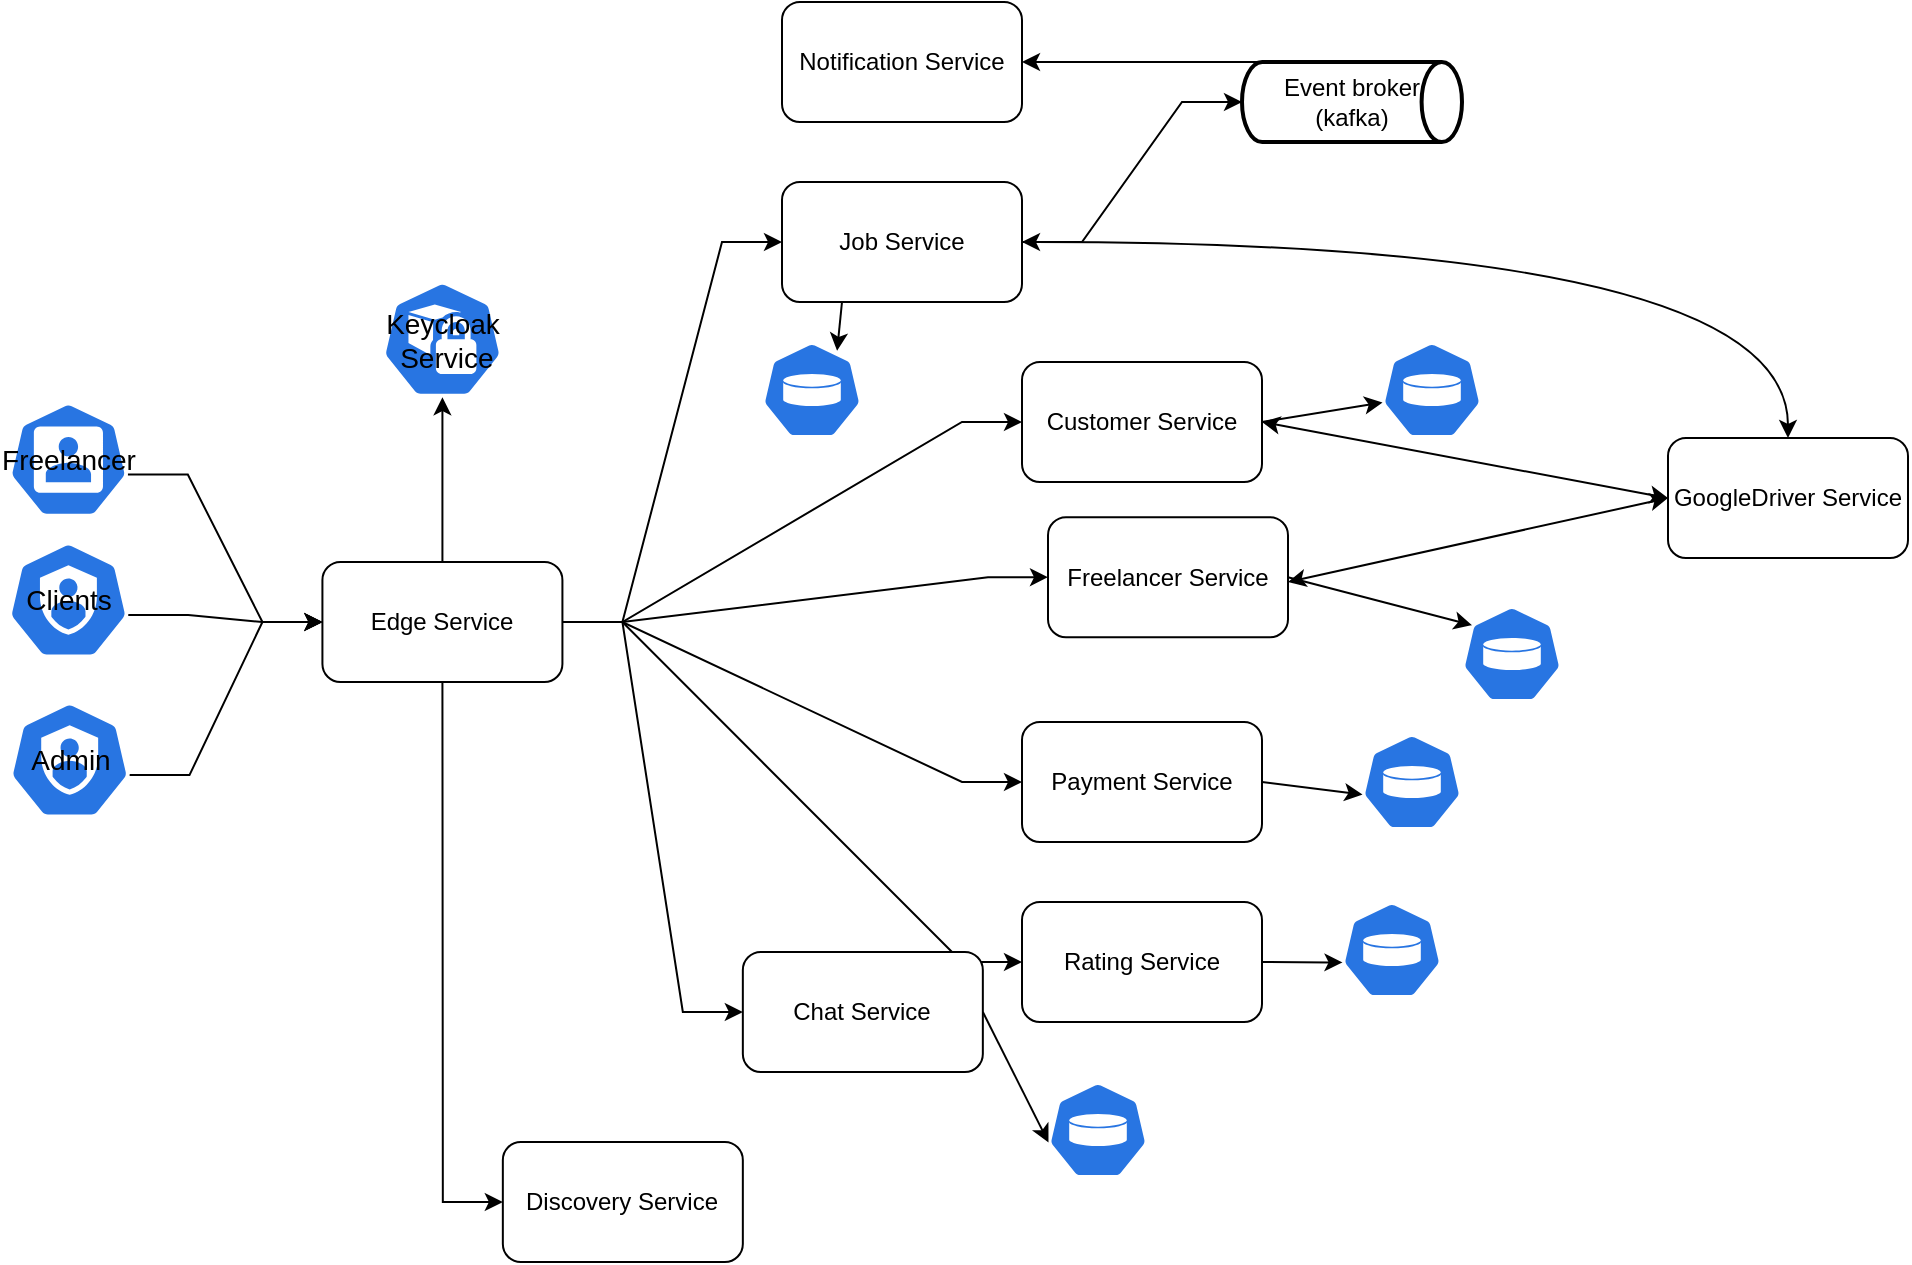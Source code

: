 <mxfile version="23.1.2" type="github">
  <diagram name="Страница — 1" id="Il09f_JZnOJmlo6yiQQx">
    <mxGraphModel dx="2670" dy="746" grid="1" gridSize="10" guides="1" tooltips="1" connect="1" arrows="1" fold="1" page="1" pageScale="1" pageWidth="827" pageHeight="1169" math="0" shadow="0">
      <root>
        <mxCell id="0" />
        <mxCell id="1" parent="0" />
        <mxCell id="KAlhx2F8nlkhRq3qYL2v-13" style="edgeStyle=entityRelationEdgeStyle;rounded=0;orthogonalLoop=1;jettySize=auto;html=1;exitX=0.995;exitY=0.63;exitDx=0;exitDy=0;exitPerimeter=0;entryX=0;entryY=0.5;entryDx=0;entryDy=0;" parent="1" source="KAlhx2F8nlkhRq3qYL2v-1" target="KAlhx2F8nlkhRq3qYL2v-12" edge="1">
          <mxGeometry relative="1" as="geometry" />
        </mxCell>
        <mxCell id="KAlhx2F8nlkhRq3qYL2v-1" value="&lt;font style=&quot;font-size: 14px;&quot;&gt;Freelancer&lt;/font&gt;" style="aspect=fixed;sketch=0;html=1;dashed=0;whitespace=wrap;fillColor=#2875E2;strokeColor=#ffffff;points=[[0.005,0.63,0],[0.1,0.2,0],[0.9,0.2,0],[0.5,0,0],[0.995,0.63,0],[0.72,0.99,0],[0.5,1,0],[0.28,0.99,0]];shape=mxgraph.kubernetes.icon2;prIcon=user" parent="1" vertex="1">
          <mxGeometry x="-769.79" y="250" width="60" height="57.6" as="geometry" />
        </mxCell>
        <mxCell id="KAlhx2F8nlkhRq3qYL2v-15" style="edgeStyle=entityRelationEdgeStyle;rounded=0;orthogonalLoop=1;jettySize=auto;html=1;exitX=0.995;exitY=0.63;exitDx=0;exitDy=0;exitPerimeter=0;entryX=0;entryY=0.5;entryDx=0;entryDy=0;" parent="1" source="KAlhx2F8nlkhRq3qYL2v-2" target="KAlhx2F8nlkhRq3qYL2v-12" edge="1">
          <mxGeometry relative="1" as="geometry" />
        </mxCell>
        <mxCell id="KAlhx2F8nlkhRq3qYL2v-2" value="&lt;font style=&quot;font-size: 14px;&quot;&gt;Clients&lt;/font&gt;" style="aspect=fixed;sketch=0;html=1;dashed=0;whitespace=wrap;fillColor=#2875E2;strokeColor=#ffffff;points=[[0.005,0.63,0],[0.1,0.2,0],[0.9,0.2,0],[0.5,0,0],[0.995,0.63,0],[0.72,0.99,0],[0.5,1,0],[0.28,0.99,0]];shape=mxgraph.kubernetes.icon2;prIcon=sa" parent="1" vertex="1">
          <mxGeometry x="-770.0" y="320" width="60.42" height="58" as="geometry" />
        </mxCell>
        <mxCell id="KAlhx2F8nlkhRq3qYL2v-16" style="edgeStyle=entityRelationEdgeStyle;rounded=0;orthogonalLoop=1;jettySize=auto;html=1;exitX=0.995;exitY=0.63;exitDx=0;exitDy=0;exitPerimeter=0;entryX=0;entryY=0.5;entryDx=0;entryDy=0;" parent="1" source="KAlhx2F8nlkhRq3qYL2v-3" target="KAlhx2F8nlkhRq3qYL2v-12" edge="1">
          <mxGeometry relative="1" as="geometry" />
        </mxCell>
        <mxCell id="KAlhx2F8nlkhRq3qYL2v-3" value="&lt;font style=&quot;font-size: 14px;&quot;&gt;Admin&lt;/font&gt;" style="aspect=fixed;sketch=0;html=1;dashed=0;whitespace=wrap;fillColor=#2875E2;strokeColor=#ffffff;points=[[0.005,0.63,0],[0.1,0.2,0],[0.9,0.2,0],[0.5,0,0],[0.995,0.63,0],[0.72,0.99,0],[0.5,1,0],[0.28,0.99,0]];shape=mxgraph.kubernetes.icon2;prIcon=sa" parent="1" vertex="1">
          <mxGeometry x="-769.37" y="400" width="60.42" height="58" as="geometry" />
        </mxCell>
        <mxCell id="KAlhx2F8nlkhRq3qYL2v-5" value="" style="aspect=fixed;sketch=0;html=1;dashed=0;whitespace=wrap;fillColor=#2875E2;strokeColor=#ffffff;points=[[0.005,0.63,0],[0.1,0.2,0],[0.9,0.2,0],[0.5,0,0],[0.995,0.63,0],[0.72,0.99,0],[0.5,1,0],[0.28,0.99,0]];shape=mxgraph.kubernetes.icon2;prIcon=vol" parent="1" vertex="1">
          <mxGeometry x="-393" y="220" width="50" height="48" as="geometry" />
        </mxCell>
        <mxCell id="KAlhx2F8nlkhRq3qYL2v-34" style="edgeStyle=entityRelationEdgeStyle;rounded=0;orthogonalLoop=1;jettySize=auto;html=1;exitX=0.25;exitY=1;exitDx=0;exitDy=0;entryX=0;entryY=0.5;entryDx=0;entryDy=0;" parent="1" source="KAlhx2F8nlkhRq3qYL2v-12" target="KAlhx2F8nlkhRq3qYL2v-24" edge="1">
          <mxGeometry relative="1" as="geometry" />
        </mxCell>
        <mxCell id="wgMH-Wj2FU-8Tyl37wwq-6" style="edgeStyle=entityRelationEdgeStyle;rounded=0;orthogonalLoop=1;jettySize=auto;html=1;exitX=1;exitY=0.25;exitDx=0;exitDy=0;entryX=0;entryY=0.5;entryDx=0;entryDy=0;" edge="1" parent="1" target="KAlhx2F8nlkhRq3qYL2v-23">
          <mxGeometry relative="1" as="geometry">
            <mxPoint x="-492.79" y="360" as="sourcePoint" />
            <mxPoint x="-373" y="205" as="targetPoint" />
          </mxGeometry>
        </mxCell>
        <mxCell id="wgMH-Wj2FU-8Tyl37wwq-7" style="edgeStyle=entityRelationEdgeStyle;rounded=0;orthogonalLoop=1;jettySize=auto;html=1;exitX=1;exitY=0.25;exitDx=0;exitDy=0;entryX=0;entryY=0.5;entryDx=0;entryDy=0;" edge="1" parent="1" target="KAlhx2F8nlkhRq3qYL2v-20">
          <mxGeometry relative="1" as="geometry">
            <mxPoint x="-492.79" y="360" as="sourcePoint" />
            <mxPoint x="-373" y="275" as="targetPoint" />
          </mxGeometry>
        </mxCell>
        <mxCell id="wgMH-Wj2FU-8Tyl37wwq-8" style="edgeStyle=entityRelationEdgeStyle;rounded=0;orthogonalLoop=1;jettySize=auto;html=1;exitX=1;exitY=0.5;exitDx=0;exitDy=0;" edge="1" parent="1" source="KAlhx2F8nlkhRq3qYL2v-12" target="KAlhx2F8nlkhRq3qYL2v-22">
          <mxGeometry relative="1" as="geometry" />
        </mxCell>
        <mxCell id="wgMH-Wj2FU-8Tyl37wwq-9" style="edgeStyle=entityRelationEdgeStyle;rounded=0;orthogonalLoop=1;jettySize=auto;html=1;exitX=1;exitY=0.5;exitDx=0;exitDy=0;entryX=0;entryY=0.5;entryDx=0;entryDy=0;" edge="1" parent="1" source="KAlhx2F8nlkhRq3qYL2v-12" target="KAlhx2F8nlkhRq3qYL2v-18">
          <mxGeometry relative="1" as="geometry" />
        </mxCell>
        <mxCell id="wgMH-Wj2FU-8Tyl37wwq-12" style="edgeStyle=entityRelationEdgeStyle;rounded=0;orthogonalLoop=1;jettySize=auto;html=1;exitX=1;exitY=0.5;exitDx=0;exitDy=0;entryX=0;entryY=0.5;entryDx=0;entryDy=0;" edge="1" parent="1" source="KAlhx2F8nlkhRq3qYL2v-12" target="KAlhx2F8nlkhRq3qYL2v-19">
          <mxGeometry relative="1" as="geometry" />
        </mxCell>
        <mxCell id="wgMH-Wj2FU-8Tyl37wwq-13" style="edgeStyle=entityRelationEdgeStyle;rounded=0;orthogonalLoop=1;jettySize=auto;html=1;exitX=1;exitY=0.5;exitDx=0;exitDy=0;entryX=0;entryY=0.5;entryDx=0;entryDy=0;" edge="1" parent="1" source="KAlhx2F8nlkhRq3qYL2v-12" target="KAlhx2F8nlkhRq3qYL2v-21">
          <mxGeometry relative="1" as="geometry" />
        </mxCell>
        <mxCell id="KAlhx2F8nlkhRq3qYL2v-12" value="Edge Service" style="rounded=1;whiteSpace=wrap;html=1;" parent="1" vertex="1">
          <mxGeometry x="-612.79" y="330" width="120" height="60" as="geometry" />
        </mxCell>
        <mxCell id="KAlhx2F8nlkhRq3qYL2v-17" value="Notification Service&lt;br&gt;" style="rounded=1;whiteSpace=wrap;html=1;" parent="1" vertex="1">
          <mxGeometry x="-383" y="50" width="120" height="60" as="geometry" />
        </mxCell>
        <mxCell id="KAlhx2F8nlkhRq3qYL2v-18" value="Payment Service" style="rounded=1;whiteSpace=wrap;html=1;" parent="1" vertex="1">
          <mxGeometry x="-263" y="410" width="120" height="60" as="geometry" />
        </mxCell>
        <mxCell id="KAlhx2F8nlkhRq3qYL2v-19" value="Rating Service" style="rounded=1;whiteSpace=wrap;html=1;" parent="1" vertex="1">
          <mxGeometry x="-263" y="500" width="120" height="60" as="geometry" />
        </mxCell>
        <mxCell id="KAlhx2F8nlkhRq3qYL2v-20" value="Customer Service" style="rounded=1;whiteSpace=wrap;html=1;" parent="1" vertex="1">
          <mxGeometry x="-263" y="230" width="120" height="60" as="geometry" />
        </mxCell>
        <mxCell id="KAlhx2F8nlkhRq3qYL2v-21" value="Freelancer Service" style="rounded=1;whiteSpace=wrap;html=1;" parent="1" vertex="1">
          <mxGeometry x="-250" y="307.6" width="120" height="60" as="geometry" />
        </mxCell>
        <mxCell id="KAlhx2F8nlkhRq3qYL2v-22" value="Chat Service" style="rounded=1;whiteSpace=wrap;html=1;" parent="1" vertex="1">
          <mxGeometry x="-402.58" y="525" width="120" height="60" as="geometry" />
        </mxCell>
        <mxCell id="KAlhx2F8nlkhRq3qYL2v-23" value="Job Service" style="rounded=1;whiteSpace=wrap;html=1;" parent="1" vertex="1">
          <mxGeometry x="-383" y="140" width="120" height="60" as="geometry" />
        </mxCell>
        <mxCell id="KAlhx2F8nlkhRq3qYL2v-24" value="Discovery Service" style="rounded=1;whiteSpace=wrap;html=1;" parent="1" vertex="1">
          <mxGeometry x="-522.58" y="620" width="120" height="60" as="geometry" />
        </mxCell>
        <mxCell id="KAlhx2F8nlkhRq3qYL2v-35" value="&lt;font style=&quot;font-size: 14px;&quot;&gt;Keycloak&lt;br&gt;&amp;nbsp;Service&lt;/font&gt;" style="aspect=fixed;sketch=0;html=1;dashed=0;whitespace=wrap;fillColor=#2875E2;strokeColor=#ffffff;points=[[0.005,0.63,0],[0.1,0.2,0],[0.9,0.2,0],[0.5,0,0],[0.995,0.63,0],[0.72,0.99,0],[0.5,1,0],[0.28,0.99,0]];shape=mxgraph.kubernetes.icon2;prIcon=psp" parent="1" vertex="1">
          <mxGeometry x="-583" y="189.6" width="60.42" height="58" as="geometry" />
        </mxCell>
        <mxCell id="KAlhx2F8nlkhRq3qYL2v-37" style="edgeStyle=none;rounded=0;orthogonalLoop=1;jettySize=auto;html=1;exitX=0.5;exitY=0;exitDx=0;exitDy=0;entryX=0.5;entryY=1;entryDx=0;entryDy=0;entryPerimeter=0;" parent="1" source="KAlhx2F8nlkhRq3qYL2v-12" target="KAlhx2F8nlkhRq3qYL2v-35" edge="1">
          <mxGeometry relative="1" as="geometry" />
        </mxCell>
        <mxCell id="wgMH-Wj2FU-8Tyl37wwq-18" style="edgeStyle=entityRelationEdgeStyle;rounded=0;orthogonalLoop=1;jettySize=auto;html=1;exitX=0.5;exitY=0;exitDx=0;exitDy=0;exitPerimeter=0;" edge="1" parent="1" source="KAlhx2F8nlkhRq3qYL2v-39" target="KAlhx2F8nlkhRq3qYL2v-17">
          <mxGeometry relative="1" as="geometry" />
        </mxCell>
        <mxCell id="KAlhx2F8nlkhRq3qYL2v-39" value="Event broker&lt;br&gt;(kafka)" style="strokeWidth=2;html=1;shape=mxgraph.flowchart.direct_data;whiteSpace=wrap;" parent="1" vertex="1">
          <mxGeometry x="-153" y="80" width="110" height="40" as="geometry" />
        </mxCell>
        <mxCell id="wgMH-Wj2FU-8Tyl37wwq-14" style="edgeStyle=entityRelationEdgeStyle;rounded=0;orthogonalLoop=1;jettySize=auto;html=1;exitX=1;exitY=0.5;exitDx=0;exitDy=0;entryX=0;entryY=0.5;entryDx=0;entryDy=0;entryPerimeter=0;" edge="1" parent="1" source="KAlhx2F8nlkhRq3qYL2v-23" target="KAlhx2F8nlkhRq3qYL2v-39">
          <mxGeometry relative="1" as="geometry" />
        </mxCell>
        <mxCell id="wgMH-Wj2FU-8Tyl37wwq-20" style="edgeStyle=none;rounded=0;orthogonalLoop=1;jettySize=auto;html=1;exitX=0.25;exitY=1;exitDx=0;exitDy=0;entryX=0.751;entryY=0.092;entryDx=0;entryDy=0;entryPerimeter=0;" edge="1" parent="1" source="KAlhx2F8nlkhRq3qYL2v-23" target="KAlhx2F8nlkhRq3qYL2v-5">
          <mxGeometry relative="1" as="geometry" />
        </mxCell>
        <mxCell id="wgMH-Wj2FU-8Tyl37wwq-21" value="" style="aspect=fixed;sketch=0;html=1;dashed=0;whitespace=wrap;fillColor=#2875E2;strokeColor=#ffffff;points=[[0.005,0.63,0],[0.1,0.2,0],[0.9,0.2,0],[0.5,0,0],[0.995,0.63,0],[0.72,0.99,0],[0.5,1,0],[0.28,0.99,0]];shape=mxgraph.kubernetes.icon2;prIcon=vol" vertex="1" parent="1">
          <mxGeometry x="-83" y="220" width="50" height="48" as="geometry" />
        </mxCell>
        <mxCell id="wgMH-Wj2FU-8Tyl37wwq-22" value="" style="aspect=fixed;sketch=0;html=1;dashed=0;whitespace=wrap;fillColor=#2875E2;strokeColor=#ffffff;points=[[0.005,0.63,0],[0.1,0.2,0],[0.9,0.2,0],[0.5,0,0],[0.995,0.63,0],[0.72,0.99,0],[0.5,1,0],[0.28,0.99,0]];shape=mxgraph.kubernetes.icon2;prIcon=vol" vertex="1" parent="1">
          <mxGeometry x="-250" y="590" width="50" height="48" as="geometry" />
        </mxCell>
        <mxCell id="wgMH-Wj2FU-8Tyl37wwq-23" value="" style="aspect=fixed;sketch=0;html=1;dashed=0;whitespace=wrap;fillColor=#2875E2;strokeColor=#ffffff;points=[[0.005,0.63,0],[0.1,0.2,0],[0.9,0.2,0],[0.5,0,0],[0.995,0.63,0],[0.72,0.99,0],[0.5,1,0],[0.28,0.99,0]];shape=mxgraph.kubernetes.icon2;prIcon=vol" vertex="1" parent="1">
          <mxGeometry x="-93" y="416" width="50" height="48" as="geometry" />
        </mxCell>
        <mxCell id="wgMH-Wj2FU-8Tyl37wwq-24" value="" style="aspect=fixed;sketch=0;html=1;dashed=0;whitespace=wrap;fillColor=#2875E2;strokeColor=#ffffff;points=[[0.005,0.63,0],[0.1,0.2,0],[0.9,0.2,0],[0.5,0,0],[0.995,0.63,0],[0.72,0.99,0],[0.5,1,0],[0.28,0.99,0]];shape=mxgraph.kubernetes.icon2;prIcon=vol" vertex="1" parent="1">
          <mxGeometry x="-103" y="500" width="50" height="48" as="geometry" />
        </mxCell>
        <mxCell id="wgMH-Wj2FU-8Tyl37wwq-25" value="" style="aspect=fixed;sketch=0;html=1;dashed=0;whitespace=wrap;fillColor=#2875E2;strokeColor=#ffffff;points=[[0.005,0.63,0],[0.1,0.2,0],[0.9,0.2,0],[0.5,0,0],[0.995,0.63,0],[0.72,0.99,0],[0.5,1,0],[0.28,0.99,0]];shape=mxgraph.kubernetes.icon2;prIcon=vol" vertex="1" parent="1">
          <mxGeometry x="-43" y="352" width="50" height="48" as="geometry" />
        </mxCell>
        <mxCell id="wgMH-Wj2FU-8Tyl37wwq-27" style="edgeStyle=none;rounded=0;orthogonalLoop=1;jettySize=auto;html=1;exitX=1;exitY=0.5;exitDx=0;exitDy=0;entryX=0.005;entryY=0.63;entryDx=0;entryDy=0;entryPerimeter=0;" edge="1" parent="1" source="KAlhx2F8nlkhRq3qYL2v-19" target="wgMH-Wj2FU-8Tyl37wwq-24">
          <mxGeometry relative="1" as="geometry" />
        </mxCell>
        <mxCell id="wgMH-Wj2FU-8Tyl37wwq-28" style="edgeStyle=none;rounded=0;orthogonalLoop=1;jettySize=auto;html=1;exitX=1;exitY=0.5;exitDx=0;exitDy=0;entryX=0.005;entryY=0.63;entryDx=0;entryDy=0;entryPerimeter=0;" edge="1" parent="1" source="KAlhx2F8nlkhRq3qYL2v-18" target="wgMH-Wj2FU-8Tyl37wwq-23">
          <mxGeometry relative="1" as="geometry" />
        </mxCell>
        <mxCell id="wgMH-Wj2FU-8Tyl37wwq-29" style="edgeStyle=none;rounded=0;orthogonalLoop=1;jettySize=auto;html=1;exitX=1;exitY=0.5;exitDx=0;exitDy=0;entryX=0.005;entryY=0.63;entryDx=0;entryDy=0;entryPerimeter=0;" edge="1" parent="1" source="KAlhx2F8nlkhRq3qYL2v-22" target="wgMH-Wj2FU-8Tyl37wwq-22">
          <mxGeometry relative="1" as="geometry" />
        </mxCell>
        <mxCell id="wgMH-Wj2FU-8Tyl37wwq-30" style="edgeStyle=none;rounded=0;orthogonalLoop=1;jettySize=auto;html=1;exitX=1;exitY=0.5;exitDx=0;exitDy=0;entryX=0.005;entryY=0.63;entryDx=0;entryDy=0;entryPerimeter=0;" edge="1" parent="1" source="KAlhx2F8nlkhRq3qYL2v-20" target="wgMH-Wj2FU-8Tyl37wwq-21">
          <mxGeometry relative="1" as="geometry" />
        </mxCell>
        <mxCell id="wgMH-Wj2FU-8Tyl37wwq-31" value="GoogleDriver Service&lt;br&gt;" style="rounded=1;whiteSpace=wrap;html=1;" vertex="1" parent="1">
          <mxGeometry x="60" y="268" width="120" height="60" as="geometry" />
        </mxCell>
        <mxCell id="wgMH-Wj2FU-8Tyl37wwq-34" style="edgeStyle=none;rounded=0;orthogonalLoop=1;jettySize=auto;html=1;exitX=1;exitY=0.5;exitDx=0;exitDy=0;entryX=0.1;entryY=0.2;entryDx=0;entryDy=0;entryPerimeter=0;" edge="1" parent="1" source="KAlhx2F8nlkhRq3qYL2v-21" target="wgMH-Wj2FU-8Tyl37wwq-25">
          <mxGeometry relative="1" as="geometry" />
        </mxCell>
        <mxCell id="wgMH-Wj2FU-8Tyl37wwq-36" value="" style="endArrow=classic;startArrow=classic;html=1;rounded=0;entryX=0;entryY=0.5;entryDx=0;entryDy=0;exitX=1;exitY=0.5;exitDx=0;exitDy=0;" edge="1" parent="1" source="KAlhx2F8nlkhRq3qYL2v-20" target="wgMH-Wj2FU-8Tyl37wwq-31">
          <mxGeometry width="50" height="50" relative="1" as="geometry">
            <mxPoint x="-60" y="330" as="sourcePoint" />
            <mxPoint x="-10" y="280" as="targetPoint" />
          </mxGeometry>
        </mxCell>
        <mxCell id="wgMH-Wj2FU-8Tyl37wwq-37" value="" style="endArrow=classic;startArrow=classic;html=1;rounded=0;entryX=0;entryY=0.5;entryDx=0;entryDy=0;" edge="1" parent="1" target="wgMH-Wj2FU-8Tyl37wwq-31">
          <mxGeometry width="50" height="50" relative="1" as="geometry">
            <mxPoint x="-130" y="340" as="sourcePoint" />
            <mxPoint x="-20" y="300" as="targetPoint" />
          </mxGeometry>
        </mxCell>
        <mxCell id="wgMH-Wj2FU-8Tyl37wwq-38" value="" style="endArrow=classic;startArrow=classic;html=1;rounded=0;exitX=1;exitY=0.5;exitDx=0;exitDy=0;entryX=0.5;entryY=0;entryDx=0;entryDy=0;edgeStyle=orthogonalEdgeStyle;curved=1;" edge="1" parent="1" source="KAlhx2F8nlkhRq3qYL2v-23" target="wgMH-Wj2FU-8Tyl37wwq-31">
          <mxGeometry width="50" height="50" relative="1" as="geometry">
            <mxPoint x="-20" y="190" as="sourcePoint" />
            <mxPoint x="30" y="140" as="targetPoint" />
          </mxGeometry>
        </mxCell>
      </root>
    </mxGraphModel>
  </diagram>
</mxfile>
